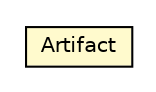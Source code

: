 #!/usr/local/bin/dot
#
# Class diagram 
# Generated by UMLGraph version R5_6-24-gf6e263 (http://www.umlgraph.org/)
#

digraph G {
	edge [fontname="Helvetica",fontsize=10,labelfontname="Helvetica",labelfontsize=10];
	node [fontname="Helvetica",fontsize=10,shape=plaintext];
	nodesep=0.25;
	ranksep=0.5;
	// org.universAAL.middleware.interfaces.mpa.model.Artifact
	c2237313 [label=<<table title="org.universAAL.middleware.interfaces.mpa.model.Artifact" border="0" cellborder="1" cellspacing="0" cellpadding="2" port="p" bgcolor="lemonChiffon" href="./Artifact.html">
		<tr><td><table border="0" cellspacing="0" cellpadding="1">
<tr><td align="center" balign="center"> Artifact </td></tr>
		</table></td></tr>
		</table>>, URL="./Artifact.html", fontname="Helvetica", fontcolor="black", fontsize=10.0];
}

